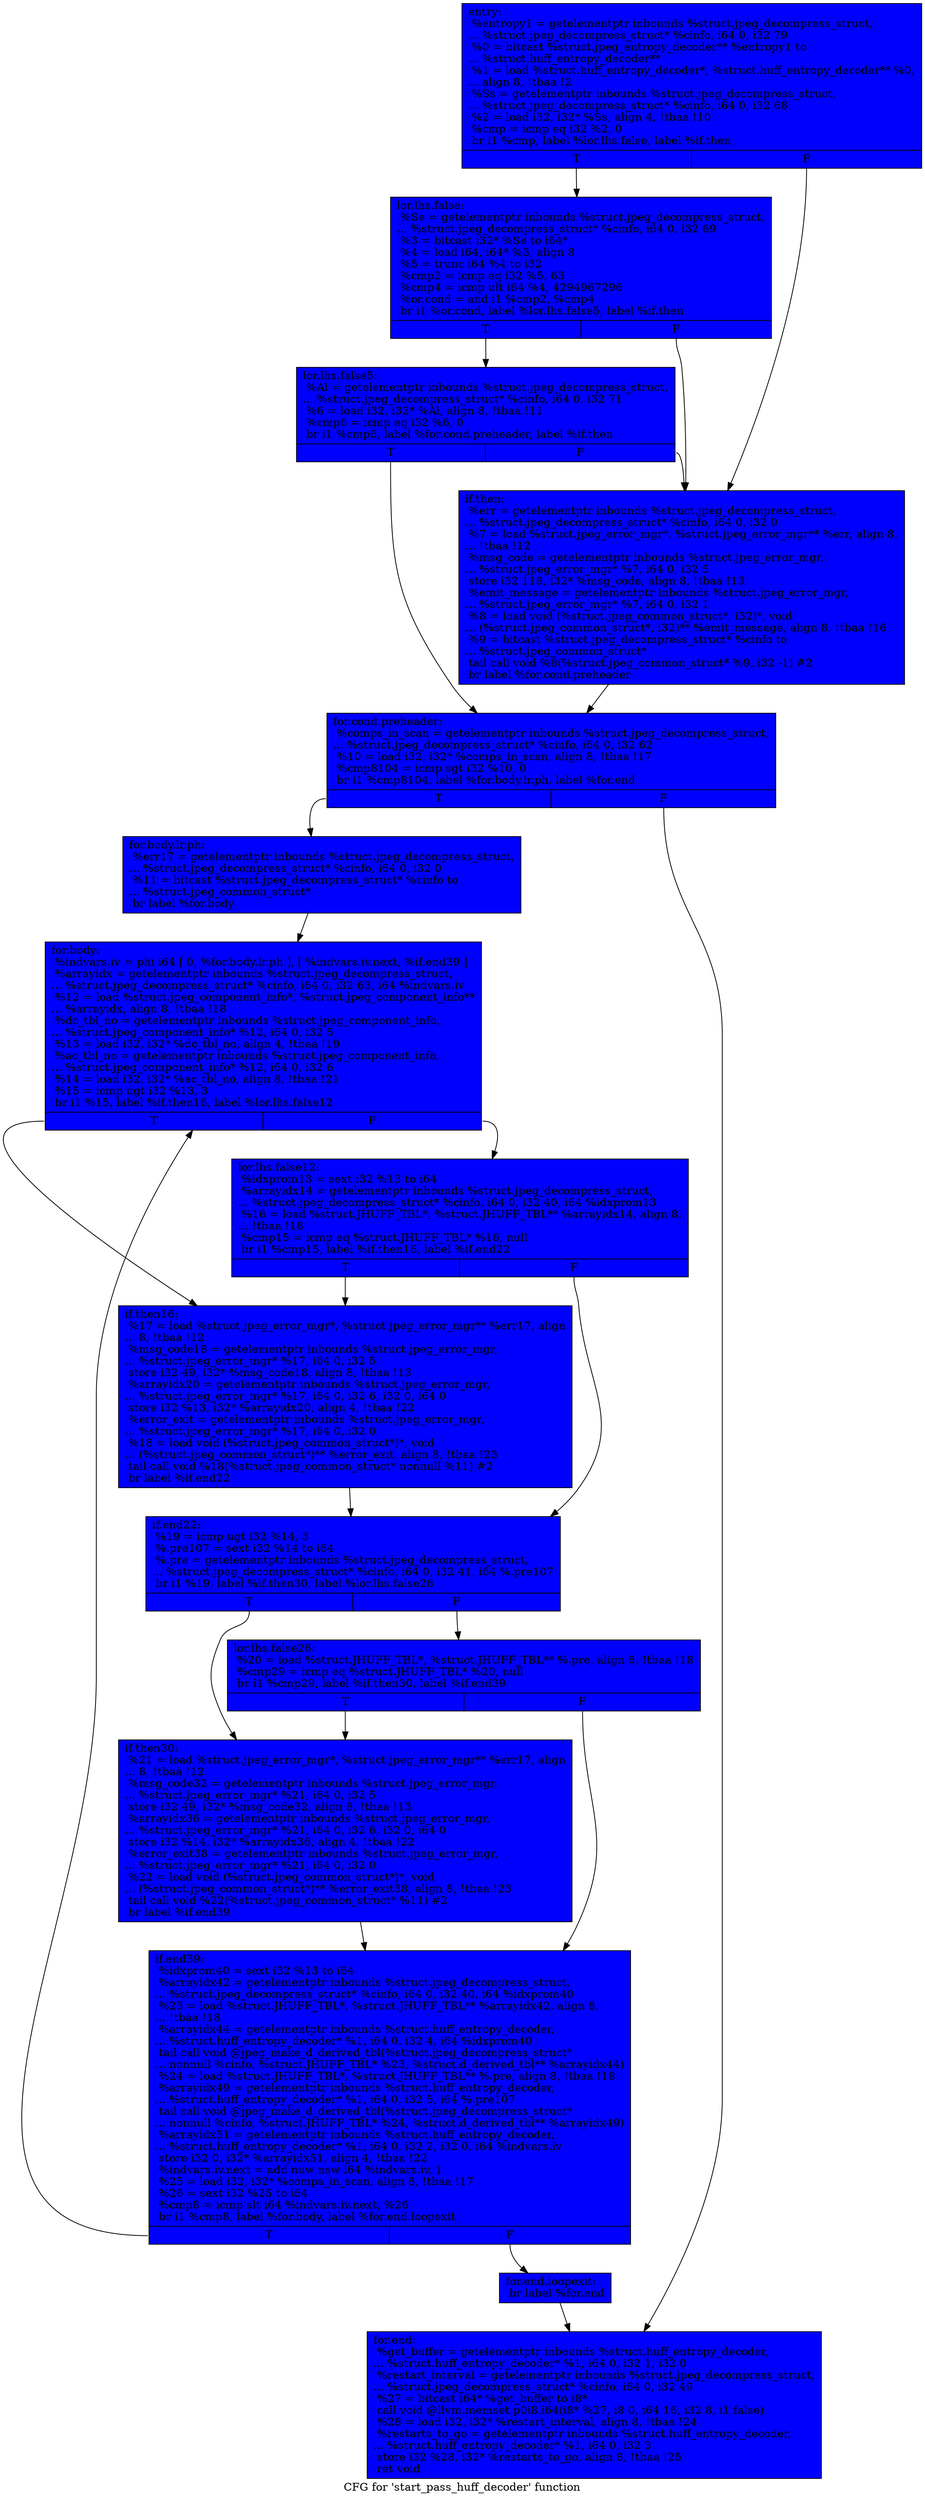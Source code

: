 digraph "CFG for 'start_pass_huff_decoder' function" {
	label="CFG for 'start_pass_huff_decoder' function";

	Node0x4e8d700 [shape=record, style = filled, fillcolor = blue, label="{entry:\l  %entropy1 = getelementptr inbounds %struct.jpeg_decompress_struct,\l... %struct.jpeg_decompress_struct* %cinfo, i64 0, i32 79\l  %0 = bitcast %struct.jpeg_entropy_decoder** %entropy1 to\l... %struct.huff_entropy_decoder**\l  %1 = load %struct.huff_entropy_decoder*, %struct.huff_entropy_decoder** %0,\l... align 8, !tbaa !2\l  %Ss = getelementptr inbounds %struct.jpeg_decompress_struct,\l... %struct.jpeg_decompress_struct* %cinfo, i64 0, i32 68\l  %2 = load i32, i32* %Ss, align 4, !tbaa !10\l  %cmp = icmp eq i32 %2, 0\l  br i1 %cmp, label %lor.lhs.false, label %if.then\l|{<s0>T|<s1>F}}"];
	Node0x4e8d700:s0 -> Node0x4e8e1a0;
	Node0x4e8d700:s1 -> Node0x4e8e280;
	Node0x4e8e1a0 [shape=record, style = filled, fillcolor = blue, label="{lor.lhs.false:                                    \l  %Se = getelementptr inbounds %struct.jpeg_decompress_struct,\l... %struct.jpeg_decompress_struct* %cinfo, i64 0, i32 69\l  %3 = bitcast i32* %Se to i64*\l  %4 = load i64, i64* %3, align 8\l  %5 = trunc i64 %4 to i32\l  %cmp2 = icmp eq i32 %5, 63\l  %cmp4 = icmp ult i64 %4, 4294967296\l  %or.cond = and i1 %cmp2, %cmp4\l  br i1 %or.cond, label %lor.lhs.false5, label %if.then\l|{<s0>T|<s1>F}}"];
	Node0x4e8e1a0:s0 -> Node0x4e8e850;
	Node0x4e8e1a0:s1 -> Node0x4e8e280;
	Node0x4e8e850 [shape=record, style = filled, fillcolor = blue, label="{lor.lhs.false5:                                   \l  %Al = getelementptr inbounds %struct.jpeg_decompress_struct,\l... %struct.jpeg_decompress_struct* %cinfo, i64 0, i32 71\l  %6 = load i32, i32* %Al, align 8, !tbaa !11\l  %cmp6 = icmp eq i32 %6, 0\l  br i1 %cmp6, label %for.cond.preheader, label %if.then\l|{<s0>T|<s1>F}}"];
	Node0x4e8e850:s0 -> Node0x4e8ed70;
	Node0x4e8e850:s1 -> Node0x4e8e280;
	Node0x4e8e280 [shape=record, style = filled, fillcolor = blue, label="{if.then:                                          \l  %err = getelementptr inbounds %struct.jpeg_decompress_struct,\l... %struct.jpeg_decompress_struct* %cinfo, i64 0, i32 0\l  %7 = load %struct.jpeg_error_mgr*, %struct.jpeg_error_mgr** %err, align 8,\l... !tbaa !12\l  %msg_code = getelementptr inbounds %struct.jpeg_error_mgr,\l... %struct.jpeg_error_mgr* %7, i64 0, i32 5\l  store i32 118, i32* %msg_code, align 8, !tbaa !13\l  %emit_message = getelementptr inbounds %struct.jpeg_error_mgr,\l... %struct.jpeg_error_mgr* %7, i64 0, i32 1\l  %8 = load void (%struct.jpeg_common_struct*, i32)*, void\l... (%struct.jpeg_common_struct*, i32)** %emit_message, align 8, !tbaa !16\l  %9 = bitcast %struct.jpeg_decompress_struct* %cinfo to\l... %struct.jpeg_common_struct*\l  tail call void %8(%struct.jpeg_common_struct* %9, i32 -1) #2\l  br label %for.cond.preheader\l}"];
	Node0x4e8e280 -> Node0x4e8ed70;
	Node0x4e8ed70 [shape=record, style = filled, fillcolor = blue, label="{for.cond.preheader:                               \l  %comps_in_scan = getelementptr inbounds %struct.jpeg_decompress_struct,\l... %struct.jpeg_decompress_struct* %cinfo, i64 0, i32 62\l  %10 = load i32, i32* %comps_in_scan, align 8, !tbaa !17\l  %cmp8104 = icmp sgt i32 %10, 0\l  br i1 %cmp8104, label %for.body.lr.ph, label %for.end\l|{<s0>T|<s1>F}}"];
	Node0x4e8ed70:s0 -> Node0x4e8f750;
	Node0x4e8ed70:s1 -> Node0x4e8f830;
	Node0x4e8f750 [shape=record, style = filled, fillcolor = blue, label="{for.body.lr.ph:                                   \l  %err17 = getelementptr inbounds %struct.jpeg_decompress_struct,\l... %struct.jpeg_decompress_struct* %cinfo, i64 0, i32 0\l  %11 = bitcast %struct.jpeg_decompress_struct* %cinfo to\l... %struct.jpeg_common_struct*\l  br label %for.body\l}"];
	Node0x4e8f750 -> Node0x4e8fa30;
	Node0x4e8fa30 [shape=record, style = filled, fillcolor = blue, label="{for.body:                                         \l  %indvars.iv = phi i64 [ 0, %for.body.lr.ph ], [ %indvars.iv.next, %if.end39 ]\l  %arrayidx = getelementptr inbounds %struct.jpeg_decompress_struct,\l... %struct.jpeg_decompress_struct* %cinfo, i64 0, i32 63, i64 %indvars.iv\l  %12 = load %struct.jpeg_component_info*, %struct.jpeg_component_info**\l... %arrayidx, align 8, !tbaa !18\l  %dc_tbl_no = getelementptr inbounds %struct.jpeg_component_info,\l... %struct.jpeg_component_info* %12, i64 0, i32 5\l  %13 = load i32, i32* %dc_tbl_no, align 4, !tbaa !19\l  %ac_tbl_no = getelementptr inbounds %struct.jpeg_component_info,\l... %struct.jpeg_component_info* %12, i64 0, i32 6\l  %14 = load i32, i32* %ac_tbl_no, align 8, !tbaa !21\l  %15 = icmp ugt i32 %13, 3\l  br i1 %15, label %if.then16, label %lor.lhs.false12\l|{<s0>T|<s1>F}}"];
	Node0x4e8fa30:s0 -> Node0x4e90580;
	Node0x4e8fa30:s1 -> Node0x4e90660;
	Node0x4e90660 [shape=record, style = filled, fillcolor = blue, label="{lor.lhs.false12:                                  \l  %idxprom13 = sext i32 %13 to i64\l  %arrayidx14 = getelementptr inbounds %struct.jpeg_decompress_struct,\l... %struct.jpeg_decompress_struct* %cinfo, i64 0, i32 40, i64 %idxprom13\l  %16 = load %struct.JHUFF_TBL*, %struct.JHUFF_TBL** %arrayidx14, align 8,\l... !tbaa !18\l  %cmp15 = icmp eq %struct.JHUFF_TBL* %16, null\l  br i1 %cmp15, label %if.then16, label %if.end22\l|{<s0>T|<s1>F}}"];
	Node0x4e90660:s0 -> Node0x4e90580;
	Node0x4e90660:s1 -> Node0x4e90b20;
	Node0x4e90580 [shape=record, style = filled, fillcolor = blue, label="{if.then16:                                        \l  %17 = load %struct.jpeg_error_mgr*, %struct.jpeg_error_mgr** %err17, align\l... 8, !tbaa !12\l  %msg_code18 = getelementptr inbounds %struct.jpeg_error_mgr,\l... %struct.jpeg_error_mgr* %17, i64 0, i32 5\l  store i32 49, i32* %msg_code18, align 8, !tbaa !13\l  %arrayidx20 = getelementptr inbounds %struct.jpeg_error_mgr,\l... %struct.jpeg_error_mgr* %17, i64 0, i32 6, i32 0, i64 0\l  store i32 %13, i32* %arrayidx20, align 4, !tbaa !22\l  %error_exit = getelementptr inbounds %struct.jpeg_error_mgr,\l... %struct.jpeg_error_mgr* %17, i64 0, i32 0\l  %18 = load void (%struct.jpeg_common_struct*)*, void\l... (%struct.jpeg_common_struct*)** %error_exit, align 8, !tbaa !23\l  tail call void %18(%struct.jpeg_common_struct* nonnull %11) #2\l  br label %if.end22\l}"];
	Node0x4e90580 -> Node0x4e90b20;
	Node0x4e90b20 [shape=record, style = filled, fillcolor = blue, label="{if.end22:                                         \l  %19 = icmp ugt i32 %14, 3\l  %.pre107 = sext i32 %14 to i64\l  %.pre = getelementptr inbounds %struct.jpeg_decompress_struct,\l... %struct.jpeg_decompress_struct* %cinfo, i64 0, i32 41, i64 %.pre107\l  br i1 %19, label %if.then30, label %lor.lhs.false26\l|{<s0>T|<s1>F}}"];
	Node0x4e90b20:s0 -> Node0x4e7dcc0;
	Node0x4e90b20:s1 -> Node0x4e7dda0;
	Node0x4e7dda0 [shape=record, style = filled, fillcolor = blue, label="{lor.lhs.false26:                                  \l  %20 = load %struct.JHUFF_TBL*, %struct.JHUFF_TBL** %.pre, align 8, !tbaa !18\l  %cmp29 = icmp eq %struct.JHUFF_TBL* %20, null\l  br i1 %cmp29, label %if.then30, label %if.end39\l|{<s0>T|<s1>F}}"];
	Node0x4e7dda0:s0 -> Node0x4e7dcc0;
	Node0x4e7dda0:s1 -> Node0x4e8fbb0;
	Node0x4e7dcc0 [shape=record, style = filled, fillcolor = blue, label="{if.then30:                                        \l  %21 = load %struct.jpeg_error_mgr*, %struct.jpeg_error_mgr** %err17, align\l... 8, !tbaa !12\l  %msg_code32 = getelementptr inbounds %struct.jpeg_error_mgr,\l... %struct.jpeg_error_mgr* %21, i64 0, i32 5\l  store i32 49, i32* %msg_code32, align 8, !tbaa !13\l  %arrayidx36 = getelementptr inbounds %struct.jpeg_error_mgr,\l... %struct.jpeg_error_mgr* %21, i64 0, i32 6, i32 0, i64 0\l  store i32 %14, i32* %arrayidx36, align 4, !tbaa !22\l  %error_exit38 = getelementptr inbounds %struct.jpeg_error_mgr,\l... %struct.jpeg_error_mgr* %21, i64 0, i32 0\l  %22 = load void (%struct.jpeg_common_struct*)*, void\l... (%struct.jpeg_common_struct*)** %error_exit38, align 8, !tbaa !23\l  tail call void %22(%struct.jpeg_common_struct* %11) #2\l  br label %if.end39\l}"];
	Node0x4e7dcc0 -> Node0x4e8fbb0;
	Node0x4e8fbb0 [shape=record, style = filled, fillcolor = blue, label="{if.end39:                                         \l  %idxprom40 = sext i32 %13 to i64\l  %arrayidx42 = getelementptr inbounds %struct.jpeg_decompress_struct,\l... %struct.jpeg_decompress_struct* %cinfo, i64 0, i32 40, i64 %idxprom40\l  %23 = load %struct.JHUFF_TBL*, %struct.JHUFF_TBL** %arrayidx42, align 8,\l... !tbaa !18\l  %arrayidx44 = getelementptr inbounds %struct.huff_entropy_decoder,\l... %struct.huff_entropy_decoder* %1, i64 0, i32 4, i64 %idxprom40\l  tail call void @jpeg_make_d_derived_tbl(%struct.jpeg_decompress_struct*\l... nonnull %cinfo, %struct.JHUFF_TBL* %23, %struct.d_derived_tbl** %arrayidx44)\l  %24 = load %struct.JHUFF_TBL*, %struct.JHUFF_TBL** %.pre, align 8, !tbaa !18\l  %arrayidx49 = getelementptr inbounds %struct.huff_entropy_decoder,\l... %struct.huff_entropy_decoder* %1, i64 0, i32 5, i64 %.pre107\l  tail call void @jpeg_make_d_derived_tbl(%struct.jpeg_decompress_struct*\l... nonnull %cinfo, %struct.JHUFF_TBL* %24, %struct.d_derived_tbl** %arrayidx49)\l  %arrayidx51 = getelementptr inbounds %struct.huff_entropy_decoder,\l... %struct.huff_entropy_decoder* %1, i64 0, i32 2, i32 0, i64 %indvars.iv\l  store i32 0, i32* %arrayidx51, align 4, !tbaa !22\l  %indvars.iv.next = add nuw nsw i64 %indvars.iv, 1\l  %25 = load i32, i32* %comps_in_scan, align 8, !tbaa !17\l  %26 = sext i32 %25 to i64\l  %cmp8 = icmp slt i64 %indvars.iv.next, %26\l  br i1 %cmp8, label %for.body, label %for.end.loopexit\l|{<s0>T|<s1>F}}"];
	Node0x4e8fbb0:s0 -> Node0x4e8fa30;
	Node0x4e8fbb0:s1 -> Node0x4e96cc0;
	Node0x4e96cc0 [shape=record, style = filled, fillcolor = blue, label="{for.end.loopexit:                                 \l  br label %for.end\l}"];
	Node0x4e96cc0 -> Node0x4e8f830;
	Node0x4e8f830 [shape=record, style = filled, fillcolor = blue, label="{for.end:                                          \l  %get_buffer = getelementptr inbounds %struct.huff_entropy_decoder,\l... %struct.huff_entropy_decoder* %1, i64 0, i32 1, i32 0\l  %restart_interval = getelementptr inbounds %struct.jpeg_decompress_struct,\l... %struct.jpeg_decompress_struct* %cinfo, i64 0, i32 49\l  %27 = bitcast i64* %get_buffer to i8*\l  call void @llvm.memset.p0i8.i64(i8* %27, i8 0, i64 16, i32 8, i1 false)\l  %28 = load i32, i32* %restart_interval, align 8, !tbaa !24\l  %restarts_to_go = getelementptr inbounds %struct.huff_entropy_decoder,\l... %struct.huff_entropy_decoder* %1, i64 0, i32 3\l  store i32 %28, i32* %restarts_to_go, align 8, !tbaa !25\l  ret void\l}"];
}
